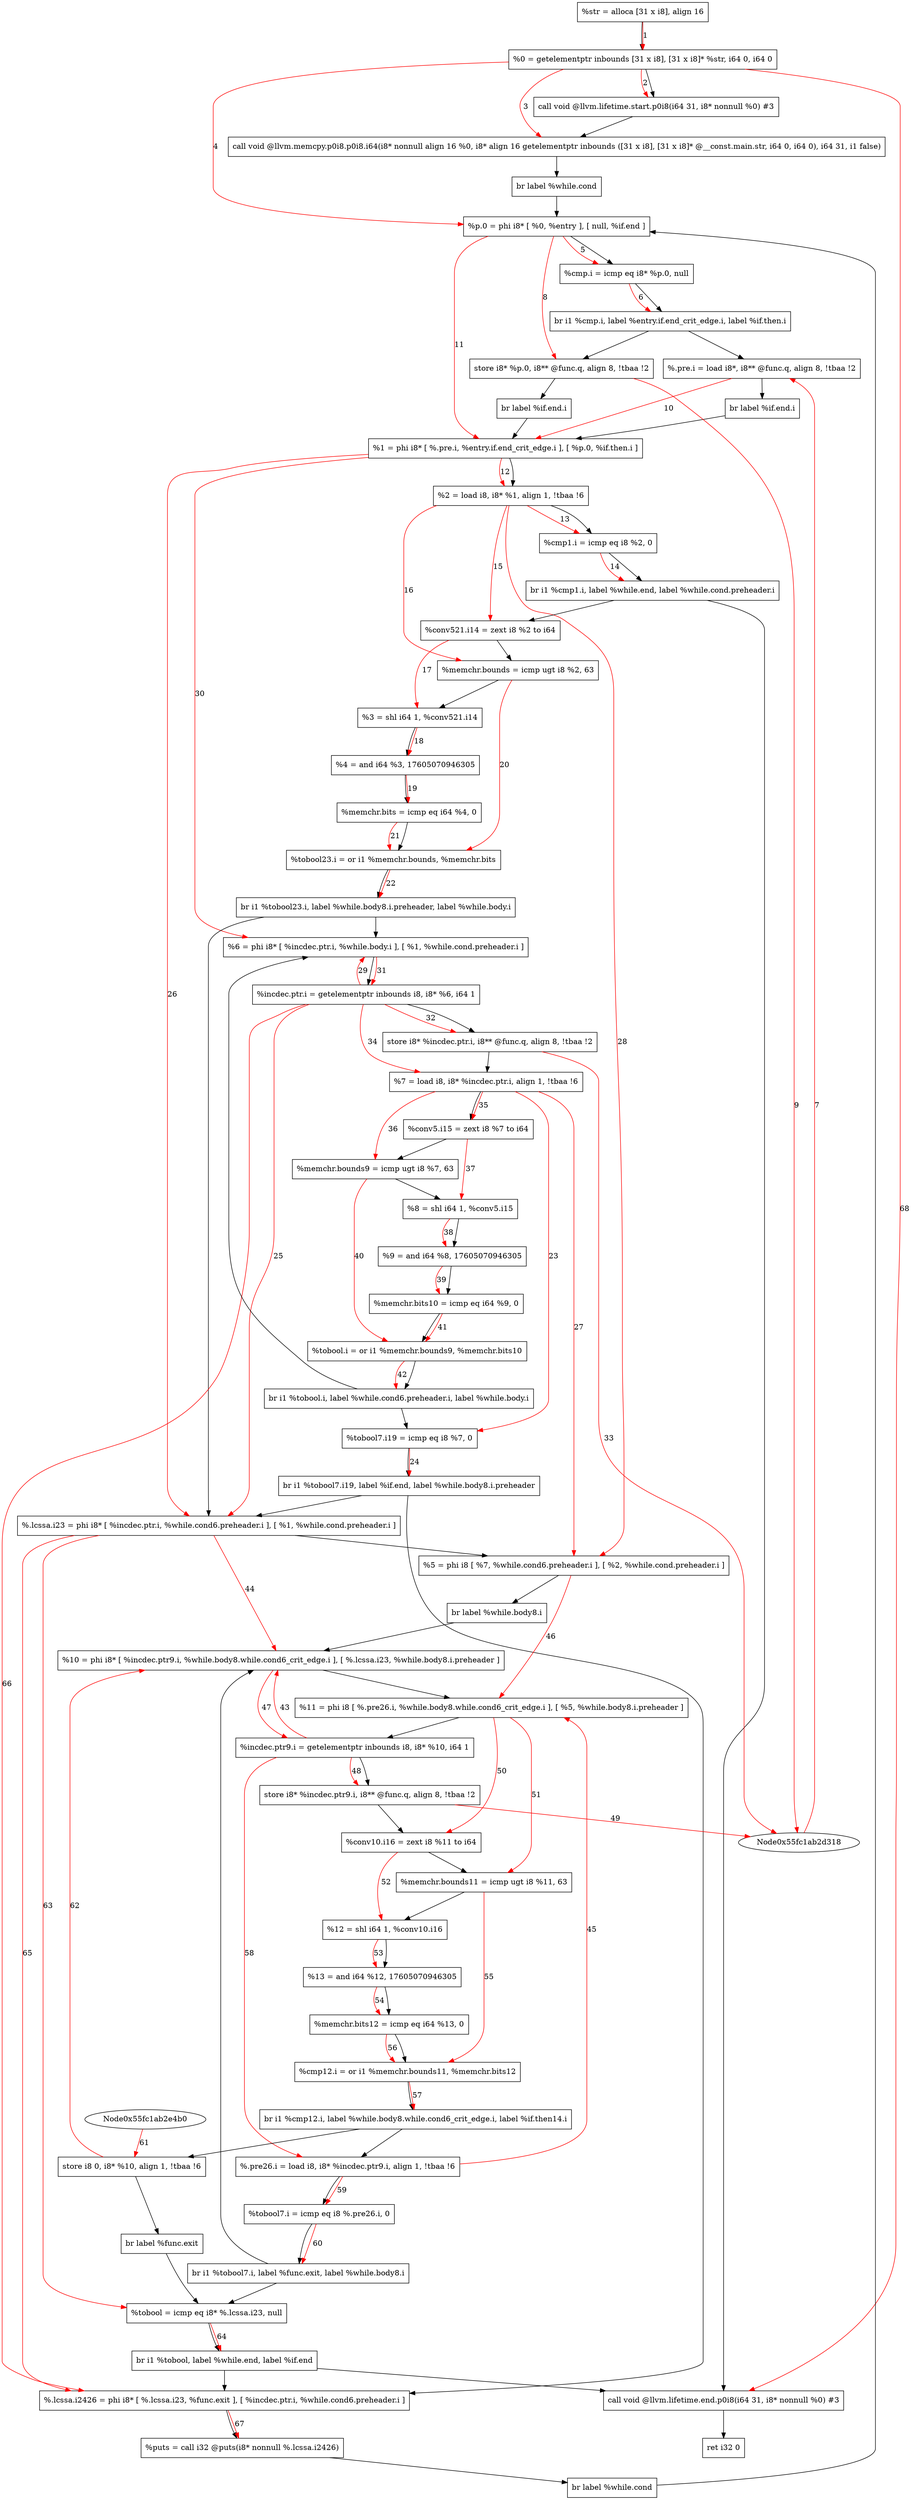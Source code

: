 digraph "CDFG for'main' function" {
	Node0x55fc1ab32f58[shape=record, label="  %str = alloca [31 x i8], align 16"]
	Node0x55fc1ab33038[shape=record, label="  %0 = getelementptr inbounds [31 x i8], [31 x i8]* %str, i64 0, i64 0"]
	Node0x55fc1ab33288[shape=record, label="  call void @llvm.lifetime.start.p0i8(i64 31, i8* nonnull %0) #3"]
	Node0x55fc1ab339e8[shape=record, label="  call void @llvm.memcpy.p0i8.p0i8.i64(i8* nonnull align 16 %0, i8* align 16 getelementptr inbounds ([31 x i8], [31 x i8]* @__const.main.str, i64 0, i64 0), i64 31, i1 false)"]
	Node0x55fc1ab33b58[shape=record, label="  br label %while.cond"]
	Node0x55fc1ab33bf8[shape=record, label="  %p.0 = phi i8* [ %0, %entry ], [ null, %if.end ]"]
	Node0x55fc1ab33ce0[shape=record, label="  %cmp.i = icmp eq i8* %p.0, null"]
	Node0x55fc1ab34798[shape=record, label="  br i1 %cmp.i, label %entry.if.end_crit_edge.i, label %if.then.i"]
	Node0x55fc1ab33e18[shape=record, label="  %.pre.i = load i8*, i8** @func.q, align 8, !tbaa !2"]
	Node0x55fc1ab34928[shape=record, label="  br label %if.end.i"]
	Node0x55fc1ab349a0[shape=record, label="  store i8* %p.0, i8** @func.q, align 8, !tbaa !2"]
	Node0x55fc1ab34708[shape=record, label="  br label %if.end.i"]
	Node0x55fc1ab349f8[shape=record, label="  %1 = phi i8* [ %.pre.i, %entry.if.end_crit_edge.i ], [ %p.0, %if.then.i ]"]
	Node0x55fc1ab348c8[shape=record, label="  %2 = load i8, i8* %1, align 1, !tbaa !6"]
	Node0x55fc1ab34ae0[shape=record, label="  %cmp1.i = icmp eq i8 %2, 0"]
	Node0x55fc1ab34ec8[shape=record, label="  br i1 %cmp1.i, label %while.end, label %while.cond.preheader.i"]
	Node0x55fc1ab34e38[shape=record, label="  %conv521.i14 = zext i8 %2 to i64"]
	Node0x55fc1ab34fa0[shape=record, label="  %memchr.bounds = icmp ugt i8 %2, 63"]
	Node0x55fc1ab35040[shape=record, label="  %3 = shl i64 1, %conv521.i14"]
	Node0x55fc1ab350e0[shape=record, label="  %4 = and i64 %3, 17605070946305"]
	Node0x55fc1ab351a0[shape=record, label="  %memchr.bits = icmp eq i64 %4, 0"]
	Node0x55fc1ab35210[shape=record, label="  %tobool23.i = or i1 %memchr.bounds, %memchr.bits"]
	Node0x55fc1ab35488[shape=record, label="  br i1 %tobool23.i, label %while.body8.i.preheader, label %while.body.i"]
	Node0x55fc1ab35670[shape=record, label="  %tobool7.i19 = icmp eq i8 %7, 0"]
	Node0x55fc1ab35788[shape=record, label="  br i1 %tobool7.i19, label %if.end, label %while.body8.i.preheader"]
	Node0x55fc1ab35838[shape=record, label="  %.lcssa.i23 = phi i8* [ %incdec.ptr.i, %while.cond6.preheader.i ], [ %1, %while.cond.preheader.i ]"]
	Node0x55fc1ab35908[shape=record, label="  %5 = phi i8 [ %7, %while.cond6.preheader.i ], [ %2, %while.cond.preheader.i ]"]
	Node0x55fc1ab35a08[shape=record, label="  br label %while.body8.i"]
	Node0x55fc1ab35a58[shape=record, label="  %6 = phi i8* [ %incdec.ptr.i, %while.body.i ], [ %1, %while.cond.preheader.i ]"]
	Node0x55fc1ab35b20[shape=record, label="  %incdec.ptr.i = getelementptr inbounds i8, i8* %6, i64 1"]
	Node0x55fc1ab35ba0[shape=record, label="  store i8* %incdec.ptr.i, i8** @func.q, align 8, !tbaa !2"]
	Node0x55fc1ab35348[shape=record, label="  %7 = load i8, i8* %incdec.ptr.i, align 1, !tbaa !6"]
	Node0x55fc1ab353f8[shape=record, label="  %conv5.i15 = zext i8 %7 to i64"]
	Node0x55fc1ab35f40[shape=record, label="  %memchr.bounds9 = icmp ugt i8 %7, 63"]
	Node0x55fc1ab35fb0[shape=record, label="  %8 = shl i64 1, %conv5.i15"]
	Node0x55fc1ab360b0[shape=record, label="  %9 = and i64 %8, 17605070946305"]
	Node0x55fc1ab36120[shape=record, label="  %memchr.bits10 = icmp eq i64 %9, 0"]
	Node0x55fc1ab36190[shape=record, label="  %tobool.i = or i1 %memchr.bounds9, %memchr.bits10"]
	Node0x55fc1ab36278[shape=record, label="  br i1 %tobool.i, label %while.cond6.preheader.i, label %while.body.i"]
	Node0x55fc1ab363b8[shape=record, label="  %10 = phi i8* [ %incdec.ptr9.i, %while.body8.while.cond6_crit_edge.i ], [ %.lcssa.i23, %while.body8.i.preheader ]"]
	Node0x55fc1ab36518[shape=record, label="  %11 = phi i8 [ %.pre26.i, %while.body8.while.cond6_crit_edge.i ], [ %5, %while.body8.i.preheader ]"]
	Node0x55fc1ab365e0[shape=record, label="  %incdec.ptr9.i = getelementptr inbounds i8, i8* %10, i64 1"]
	Node0x55fc1ab36660[shape=record, label="  store i8* %incdec.ptr9.i, i8** @func.q, align 8, !tbaa !2"]
	Node0x55fc1ab35568[shape=record, label="  %conv10.i16 = zext i8 %11 to i64"]
	Node0x55fc1ab366e0[shape=record, label="  %memchr.bounds11 = icmp ugt i8 %11, 63"]
	Node0x55fc1ab36750[shape=record, label="  %12 = shl i64 1, %conv10.i16"]
	Node0x55fc1ab367c0[shape=record, label="  %13 = and i64 %12, 17605070946305"]
	Node0x55fc1ab36830[shape=record, label="  %memchr.bits12 = icmp eq i64 %13, 0"]
	Node0x55fc1ab368d0[shape=record, label="  %cmp12.i = or i1 %memchr.bounds11, %memchr.bits12"]
	Node0x55fc1ab36a38[shape=record, label="  br i1 %cmp12.i, label %while.body8.while.cond6_crit_edge.i, label %if.then14.i"]
	Node0x55fc1ab36308[shape=record, label="  %.pre26.i = load i8, i8* %incdec.ptr9.i, align 1, !tbaa !6"]
	Node0x55fc1ab36ae0[shape=record, label="  %tobool7.i = icmp eq i8 %.pre26.i, 0"]
	Node0x55fc1ab36bb8[shape=record, label="  br i1 %tobool7.i, label %func.exit, label %while.body8.i"]
	Node0x55fc1ab36c30[shape=record, label="  store i8 0, i8* %10, align 1, !tbaa !6"]
	Node0x55fc1ab369a8[shape=record, label="  br label %func.exit"]
	Node0x55fc1ab36cb0[shape=record, label="  %tobool = icmp eq i8* %.lcssa.i23, null"]
	Node0x55fc1ab36d38[shape=record, label="  br i1 %tobool, label %while.end, label %if.end"]
	Node0x55fc1ab36d88[shape=record, label="  %.lcssa.i2426 = phi i8* [ %.lcssa.i23, %func.exit ], [ %incdec.ptr.i, %while.cond6.preheader.i ]"]
	Node0x55fc1ab36f40[shape=record, label="  %puts = call i32 @puts(i8* nonnull %.lcssa.i2426)"]
	Node0x55fc1ab36468[shape=record, label="  br label %while.cond"]
	Node0x55fc1ab37108[shape=record, label="  call void @llvm.lifetime.end.p0i8(i64 31, i8* nonnull %0) #3"]
	Node0x55fc1ab34b88[shape=record, label="  ret i32 0"]
	Node0x55fc1ab32f58 -> Node0x55fc1ab33038
	Node0x55fc1ab33038 -> Node0x55fc1ab33288
	Node0x55fc1ab33288 -> Node0x55fc1ab339e8
	Node0x55fc1ab339e8 -> Node0x55fc1ab33b58
	Node0x55fc1ab33b58 -> Node0x55fc1ab33bf8
	Node0x55fc1ab33bf8 -> Node0x55fc1ab33ce0
	Node0x55fc1ab33ce0 -> Node0x55fc1ab34798
	Node0x55fc1ab34798 -> Node0x55fc1ab33e18
	Node0x55fc1ab34798 -> Node0x55fc1ab349a0
	Node0x55fc1ab33e18 -> Node0x55fc1ab34928
	Node0x55fc1ab34928 -> Node0x55fc1ab349f8
	Node0x55fc1ab349a0 -> Node0x55fc1ab34708
	Node0x55fc1ab34708 -> Node0x55fc1ab349f8
	Node0x55fc1ab349f8 -> Node0x55fc1ab348c8
	Node0x55fc1ab348c8 -> Node0x55fc1ab34ae0
	Node0x55fc1ab34ae0 -> Node0x55fc1ab34ec8
	Node0x55fc1ab34ec8 -> Node0x55fc1ab37108
	Node0x55fc1ab34ec8 -> Node0x55fc1ab34e38
	Node0x55fc1ab34e38 -> Node0x55fc1ab34fa0
	Node0x55fc1ab34fa0 -> Node0x55fc1ab35040
	Node0x55fc1ab35040 -> Node0x55fc1ab350e0
	Node0x55fc1ab350e0 -> Node0x55fc1ab351a0
	Node0x55fc1ab351a0 -> Node0x55fc1ab35210
	Node0x55fc1ab35210 -> Node0x55fc1ab35488
	Node0x55fc1ab35488 -> Node0x55fc1ab35838
	Node0x55fc1ab35488 -> Node0x55fc1ab35a58
	Node0x55fc1ab35670 -> Node0x55fc1ab35788
	Node0x55fc1ab35788 -> Node0x55fc1ab36d88
	Node0x55fc1ab35788 -> Node0x55fc1ab35838
	Node0x55fc1ab35838 -> Node0x55fc1ab35908
	Node0x55fc1ab35908 -> Node0x55fc1ab35a08
	Node0x55fc1ab35a08 -> Node0x55fc1ab363b8
	Node0x55fc1ab35a58 -> Node0x55fc1ab35b20
	Node0x55fc1ab35b20 -> Node0x55fc1ab35ba0
	Node0x55fc1ab35ba0 -> Node0x55fc1ab35348
	Node0x55fc1ab35348 -> Node0x55fc1ab353f8
	Node0x55fc1ab353f8 -> Node0x55fc1ab35f40
	Node0x55fc1ab35f40 -> Node0x55fc1ab35fb0
	Node0x55fc1ab35fb0 -> Node0x55fc1ab360b0
	Node0x55fc1ab360b0 -> Node0x55fc1ab36120
	Node0x55fc1ab36120 -> Node0x55fc1ab36190
	Node0x55fc1ab36190 -> Node0x55fc1ab36278
	Node0x55fc1ab36278 -> Node0x55fc1ab35670
	Node0x55fc1ab36278 -> Node0x55fc1ab35a58
	Node0x55fc1ab363b8 -> Node0x55fc1ab36518
	Node0x55fc1ab36518 -> Node0x55fc1ab365e0
	Node0x55fc1ab365e0 -> Node0x55fc1ab36660
	Node0x55fc1ab36660 -> Node0x55fc1ab35568
	Node0x55fc1ab35568 -> Node0x55fc1ab366e0
	Node0x55fc1ab366e0 -> Node0x55fc1ab36750
	Node0x55fc1ab36750 -> Node0x55fc1ab367c0
	Node0x55fc1ab367c0 -> Node0x55fc1ab36830
	Node0x55fc1ab36830 -> Node0x55fc1ab368d0
	Node0x55fc1ab368d0 -> Node0x55fc1ab36a38
	Node0x55fc1ab36a38 -> Node0x55fc1ab36308
	Node0x55fc1ab36a38 -> Node0x55fc1ab36c30
	Node0x55fc1ab36308 -> Node0x55fc1ab36ae0
	Node0x55fc1ab36ae0 -> Node0x55fc1ab36bb8
	Node0x55fc1ab36bb8 -> Node0x55fc1ab36cb0
	Node0x55fc1ab36bb8 -> Node0x55fc1ab363b8
	Node0x55fc1ab36c30 -> Node0x55fc1ab369a8
	Node0x55fc1ab369a8 -> Node0x55fc1ab36cb0
	Node0x55fc1ab36cb0 -> Node0x55fc1ab36d38
	Node0x55fc1ab36d38 -> Node0x55fc1ab37108
	Node0x55fc1ab36d38 -> Node0x55fc1ab36d88
	Node0x55fc1ab36d88 -> Node0x55fc1ab36f40
	Node0x55fc1ab36f40 -> Node0x55fc1ab36468
	Node0x55fc1ab36468 -> Node0x55fc1ab33bf8
	Node0x55fc1ab37108 -> Node0x55fc1ab34b88
edge [color=red]
	Node0x55fc1ab32f58 -> Node0x55fc1ab33038[label="1"]
	Node0x55fc1ab33038 -> Node0x55fc1ab33288[label="2"]
	Node0x55fc1ab33038 -> Node0x55fc1ab339e8[label="3"]
	Node0x55fc1ab33038 -> Node0x55fc1ab33bf8[label="4"]
	Node0x55fc1ab33bf8 -> Node0x55fc1ab33ce0[label="5"]
	Node0x55fc1ab33ce0 -> Node0x55fc1ab34798[label="6"]
	Node0x55fc1ab2d318 -> Node0x55fc1ab33e18[label="7"]
	Node0x55fc1ab33bf8 -> Node0x55fc1ab349a0[label="8"]
	Node0x55fc1ab349a0 -> Node0x55fc1ab2d318[label="9"]
	Node0x55fc1ab33e18 -> Node0x55fc1ab349f8[label="10"]
	Node0x55fc1ab33bf8 -> Node0x55fc1ab349f8[label="11"]
	Node0x55fc1ab349f8 -> Node0x55fc1ab348c8[label="12"]
	Node0x55fc1ab348c8 -> Node0x55fc1ab34ae0[label="13"]
	Node0x55fc1ab34ae0 -> Node0x55fc1ab34ec8[label="14"]
	Node0x55fc1ab348c8 -> Node0x55fc1ab34e38[label="15"]
	Node0x55fc1ab348c8 -> Node0x55fc1ab34fa0[label="16"]
	Node0x55fc1ab34e38 -> Node0x55fc1ab35040[label="17"]
	Node0x55fc1ab35040 -> Node0x55fc1ab350e0[label="18"]
	Node0x55fc1ab350e0 -> Node0x55fc1ab351a0[label="19"]
	Node0x55fc1ab34fa0 -> Node0x55fc1ab35210[label="20"]
	Node0x55fc1ab351a0 -> Node0x55fc1ab35210[label="21"]
	Node0x55fc1ab35210 -> Node0x55fc1ab35488[label="22"]
	Node0x55fc1ab35348 -> Node0x55fc1ab35670[label="23"]
	Node0x55fc1ab35670 -> Node0x55fc1ab35788[label="24"]
	Node0x55fc1ab35b20 -> Node0x55fc1ab35838[label="25"]
	Node0x55fc1ab349f8 -> Node0x55fc1ab35838[label="26"]
	Node0x55fc1ab35348 -> Node0x55fc1ab35908[label="27"]
	Node0x55fc1ab348c8 -> Node0x55fc1ab35908[label="28"]
	Node0x55fc1ab35b20 -> Node0x55fc1ab35a58[label="29"]
	Node0x55fc1ab349f8 -> Node0x55fc1ab35a58[label="30"]
	Node0x55fc1ab35a58 -> Node0x55fc1ab35b20[label="31"]
	Node0x55fc1ab35b20 -> Node0x55fc1ab35ba0[label="32"]
	Node0x55fc1ab35ba0 -> Node0x55fc1ab2d318[label="33"]
	Node0x55fc1ab35b20 -> Node0x55fc1ab35348[label="34"]
	Node0x55fc1ab35348 -> Node0x55fc1ab353f8[label="35"]
	Node0x55fc1ab35348 -> Node0x55fc1ab35f40[label="36"]
	Node0x55fc1ab353f8 -> Node0x55fc1ab35fb0[label="37"]
	Node0x55fc1ab35fb0 -> Node0x55fc1ab360b0[label="38"]
	Node0x55fc1ab360b0 -> Node0x55fc1ab36120[label="39"]
	Node0x55fc1ab35f40 -> Node0x55fc1ab36190[label="40"]
	Node0x55fc1ab36120 -> Node0x55fc1ab36190[label="41"]
	Node0x55fc1ab36190 -> Node0x55fc1ab36278[label="42"]
	Node0x55fc1ab365e0 -> Node0x55fc1ab363b8[label="43"]
	Node0x55fc1ab35838 -> Node0x55fc1ab363b8[label="44"]
	Node0x55fc1ab36308 -> Node0x55fc1ab36518[label="45"]
	Node0x55fc1ab35908 -> Node0x55fc1ab36518[label="46"]
	Node0x55fc1ab363b8 -> Node0x55fc1ab365e0[label="47"]
	Node0x55fc1ab365e0 -> Node0x55fc1ab36660[label="48"]
	Node0x55fc1ab36660 -> Node0x55fc1ab2d318[label="49"]
	Node0x55fc1ab36518 -> Node0x55fc1ab35568[label="50"]
	Node0x55fc1ab36518 -> Node0x55fc1ab366e0[label="51"]
	Node0x55fc1ab35568 -> Node0x55fc1ab36750[label="52"]
	Node0x55fc1ab36750 -> Node0x55fc1ab367c0[label="53"]
	Node0x55fc1ab367c0 -> Node0x55fc1ab36830[label="54"]
	Node0x55fc1ab366e0 -> Node0x55fc1ab368d0[label="55"]
	Node0x55fc1ab36830 -> Node0x55fc1ab368d0[label="56"]
	Node0x55fc1ab368d0 -> Node0x55fc1ab36a38[label="57"]
	Node0x55fc1ab365e0 -> Node0x55fc1ab36308[label="58"]
	Node0x55fc1ab36308 -> Node0x55fc1ab36ae0[label="59"]
	Node0x55fc1ab36ae0 -> Node0x55fc1ab36bb8[label="60"]
	Node0x55fc1ab2e4b0 -> Node0x55fc1ab36c30[label="61"]
	Node0x55fc1ab36c30 -> Node0x55fc1ab363b8[label="62"]
	Node0x55fc1ab35838 -> Node0x55fc1ab36cb0[label="63"]
	Node0x55fc1ab36cb0 -> Node0x55fc1ab36d38[label="64"]
	Node0x55fc1ab35838 -> Node0x55fc1ab36d88[label="65"]
	Node0x55fc1ab35b20 -> Node0x55fc1ab36d88[label="66"]
	Node0x55fc1ab36d88 -> Node0x55fc1ab36f40[label="67"]
	Node0x55fc1ab33038 -> Node0x55fc1ab37108[label="68"]
}
